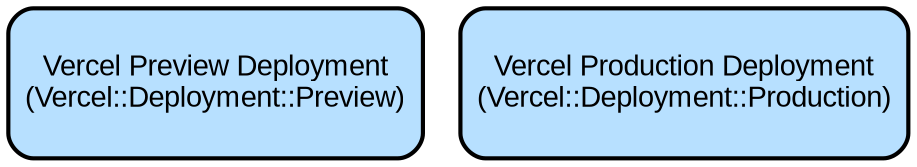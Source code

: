 digraph INFRA {
  node [ color = "black", fillcolor = "#E6E6E6", height =1, style = "filled,bold,rounded", fontname = "Arial" ];
  "Vercel Preview Deployment" [ label = "Vercel Preview Deployment
(Vercel::Deployment::Preview)", shape =rectangle, fillcolor = "#B7E0FF" ];
  "Vercel Production Deployment" [ label = "Vercel Production Deployment
(Vercel::Deployment::Production)", shape =rectangle, fillcolor = "#B7E0FF" ];
}
